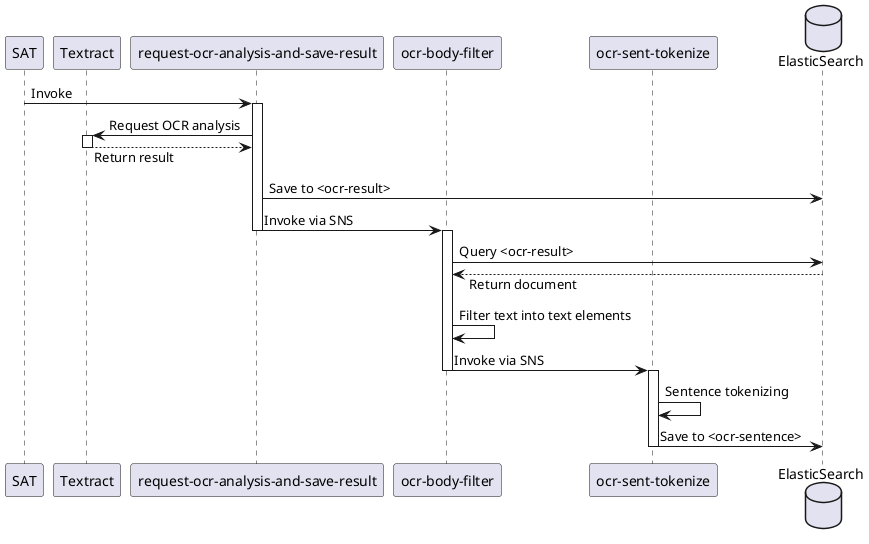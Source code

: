 @startuml
skinparam responseMessageBelowArrow true

participant SAT
participant Textract
participant "request-ocr-analysis-and-save-result"
participant "ocr-body-filter"
participant "ocr-sent-tokenize"
database ElasticSearch

SAT -> "request-ocr-analysis-and-save-result": Invoke
activate "request-ocr-analysis-and-save-result"

"request-ocr-analysis-and-save-result" -> Textract: Request OCR analysis
activate Textract
"request-ocr-analysis-and-save-result" <-- Textract: Return result
deactivate Textract

"request-ocr-analysis-and-save-result" -> ElasticSearch: Save to <ocr-result>
"request-ocr-analysis-and-save-result" -> "ocr-body-filter": Invoke via SNS
deactivate "request-ocr-analysis-and-save-result"
activate "ocr-body-filter"

"ocr-body-filter" -> ElasticSearch: Query <ocr-result>
"ocr-body-filter" <-- ElasticSearch: Return document

"ocr-body-filter" -> "ocr-body-filter": Filter text into text elements
"ocr-body-filter" -> "ocr-sent-tokenize": Invoke via SNS
deactivate "ocr-body-filter"

activate "ocr-sent-tokenize"
"ocr-sent-tokenize" -> "ocr-sent-tokenize": Sentence tokenizing
"ocr-sent-tokenize" -> ElasticSearch: Save to <ocr-sentence>
deactivate "ocr-sent-tokenize"
@enduml